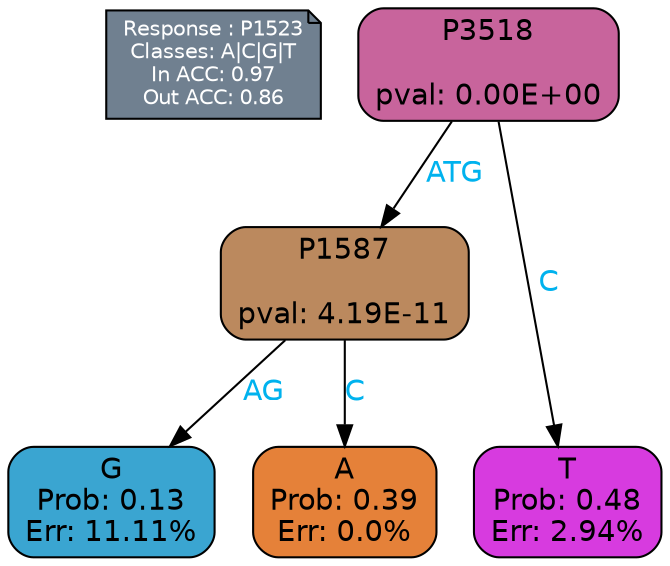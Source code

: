 digraph Tree {
node [shape=box, style="filled, rounded", color="black", fontname=helvetica] ;
graph [ranksep=equally, splines=polylines, bgcolor=transparent, dpi=600] ;
edge [fontname=helvetica] ;
LEGEND [label="Response : P1523
Classes: A|C|G|T
In ACC: 0.97
Out ACC: 0.86
",shape=note,align=left,style=filled,fillcolor="slategray",fontcolor="white",fontsize=10];1 [label="P3518

pval: 0.00E+00", fillcolor="#c8649c"] ;
2 [label="P1587

pval: 4.19E-11", fillcolor="#bb895e"] ;
3 [label="G
Prob: 0.13
Err: 11.11%", fillcolor="#3aa5d1"] ;
4 [label="A
Prob: 0.39
Err: 0.0%", fillcolor="#e58139"] ;
5 [label="T
Prob: 0.48
Err: 2.94%", fillcolor="#d73bdf"] ;
1 -> 2 [label="ATG",fontcolor=deepskyblue2] ;
1 -> 5 [label="C",fontcolor=deepskyblue2] ;
2 -> 3 [label="AG",fontcolor=deepskyblue2] ;
2 -> 4 [label="C",fontcolor=deepskyblue2] ;
{rank = same; 3;4;5;}{rank = same; LEGEND;1;}}